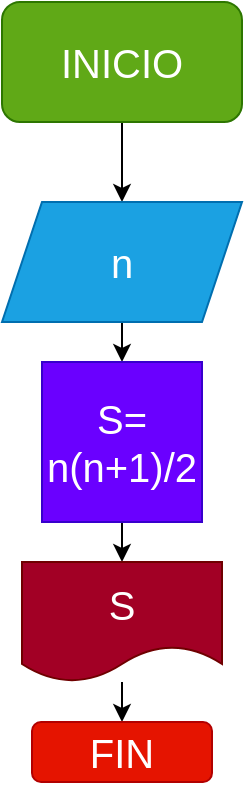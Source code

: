 <mxfile>
    <diagram id="v_NC7tEduRPVL_LB6Cq7" name="Página-1">
        <mxGraphModel dx="600" dy="461" grid="1" gridSize="10" guides="1" tooltips="1" connect="1" arrows="1" fold="1" page="1" pageScale="1" pageWidth="827" pageHeight="1169" math="0" shadow="0">
            <root>
                <mxCell id="0"/>
                <mxCell id="1" parent="0"/>
                <mxCell id="4" value="" style="edgeStyle=none;html=1;fontSize=20;" edge="1" parent="1" source="2" target="3">
                    <mxGeometry relative="1" as="geometry"/>
                </mxCell>
                <mxCell id="2" value="&lt;font style=&quot;font-size: 20px;&quot;&gt;INICIO&lt;/font&gt;" style="rounded=1;whiteSpace=wrap;html=1;fillColor=#60a917;fontColor=#ffffff;strokeColor=#2D7600;" vertex="1" parent="1">
                    <mxGeometry x="240" y="70" width="120" height="60" as="geometry"/>
                </mxCell>
                <mxCell id="6" value="" style="edgeStyle=none;html=1;fontSize=20;" edge="1" parent="1" source="3" target="5">
                    <mxGeometry relative="1" as="geometry"/>
                </mxCell>
                <mxCell id="3" value="n" style="shape=parallelogram;perimeter=parallelogramPerimeter;whiteSpace=wrap;html=1;fixedSize=1;fontSize=20;fillColor=#1ba1e2;fontColor=#ffffff;strokeColor=#006EAF;" vertex="1" parent="1">
                    <mxGeometry x="240" y="170" width="120" height="60" as="geometry"/>
                </mxCell>
                <mxCell id="8" value="" style="edgeStyle=none;html=1;fontSize=20;" edge="1" parent="1" source="5" target="7">
                    <mxGeometry relative="1" as="geometry"/>
                </mxCell>
                <mxCell id="5" value="S= n(n+1)/2" style="whiteSpace=wrap;html=1;aspect=fixed;fontSize=20;fillColor=#6a00ff;fontColor=#ffffff;strokeColor=#3700CC;" vertex="1" parent="1">
                    <mxGeometry x="260" y="250" width="80" height="80" as="geometry"/>
                </mxCell>
                <mxCell id="10" value="" style="edgeStyle=none;html=1;fontSize=20;" edge="1" parent="1" source="7" target="9">
                    <mxGeometry relative="1" as="geometry"/>
                </mxCell>
                <mxCell id="7" value="S" style="shape=document;whiteSpace=wrap;html=1;boundedLbl=1;fontSize=20;fillColor=#a20025;fontColor=#ffffff;strokeColor=#6F0000;" vertex="1" parent="1">
                    <mxGeometry x="250" y="350" width="100" height="60" as="geometry"/>
                </mxCell>
                <mxCell id="9" value="FIN" style="rounded=1;whiteSpace=wrap;html=1;fontSize=20;fillColor=#e51400;fontColor=#ffffff;strokeColor=#B20000;" vertex="1" parent="1">
                    <mxGeometry x="255" y="430" width="90" height="30" as="geometry"/>
                </mxCell>
            </root>
        </mxGraphModel>
    </diagram>
</mxfile>